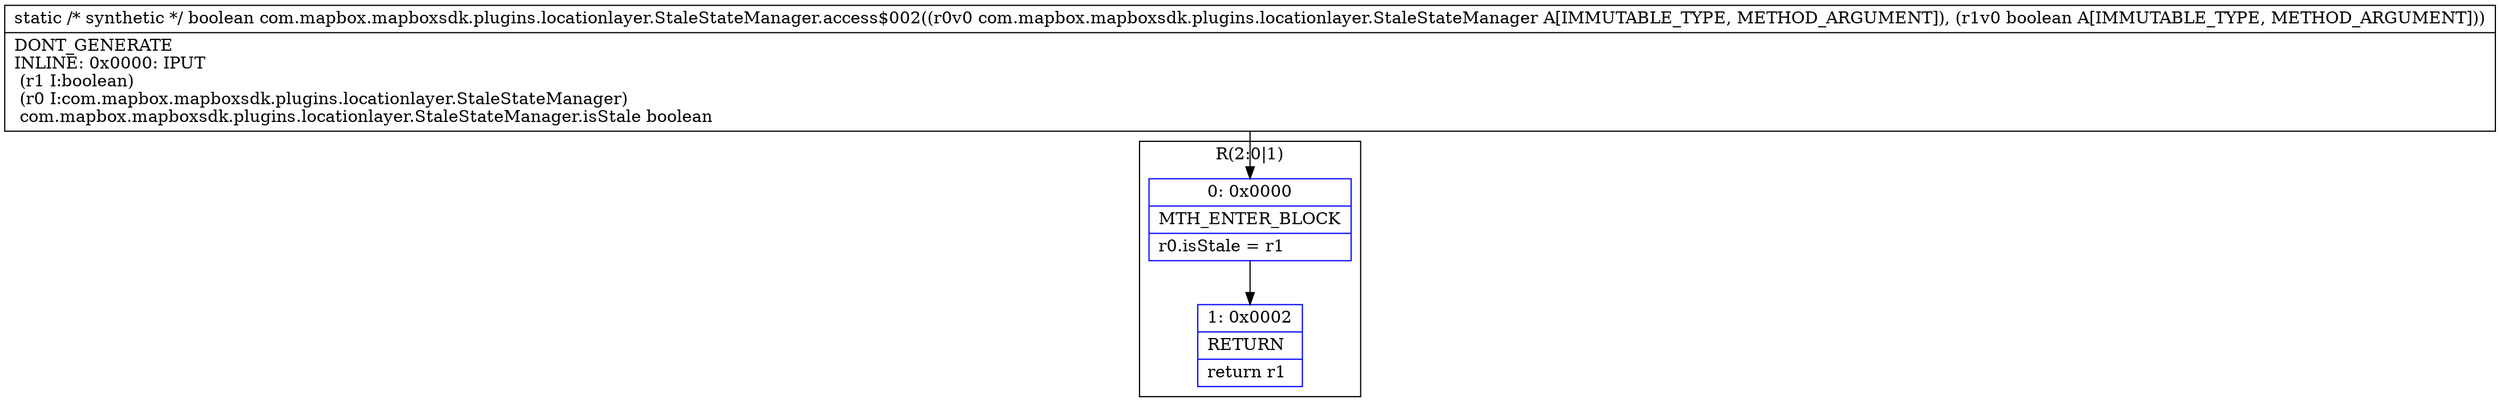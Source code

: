 digraph "CFG forcom.mapbox.mapboxsdk.plugins.locationlayer.StaleStateManager.access$002(Lcom\/mapbox\/mapboxsdk\/plugins\/locationlayer\/StaleStateManager;Z)Z" {
subgraph cluster_Region_477021759 {
label = "R(2:0|1)";
node [shape=record,color=blue];
Node_0 [shape=record,label="{0\:\ 0x0000|MTH_ENTER_BLOCK\l|r0.isStale = r1\l}"];
Node_1 [shape=record,label="{1\:\ 0x0002|RETURN\l|return r1\l}"];
}
MethodNode[shape=record,label="{static \/* synthetic *\/ boolean com.mapbox.mapboxsdk.plugins.locationlayer.StaleStateManager.access$002((r0v0 com.mapbox.mapboxsdk.plugins.locationlayer.StaleStateManager A[IMMUTABLE_TYPE, METHOD_ARGUMENT]), (r1v0 boolean A[IMMUTABLE_TYPE, METHOD_ARGUMENT]))  | DONT_GENERATE\lINLINE: 0x0000: IPUT  \l  (r1 I:boolean)\l  (r0 I:com.mapbox.mapboxsdk.plugins.locationlayer.StaleStateManager)\l com.mapbox.mapboxsdk.plugins.locationlayer.StaleStateManager.isStale boolean\l}"];
MethodNode -> Node_0;
Node_0 -> Node_1;
}

